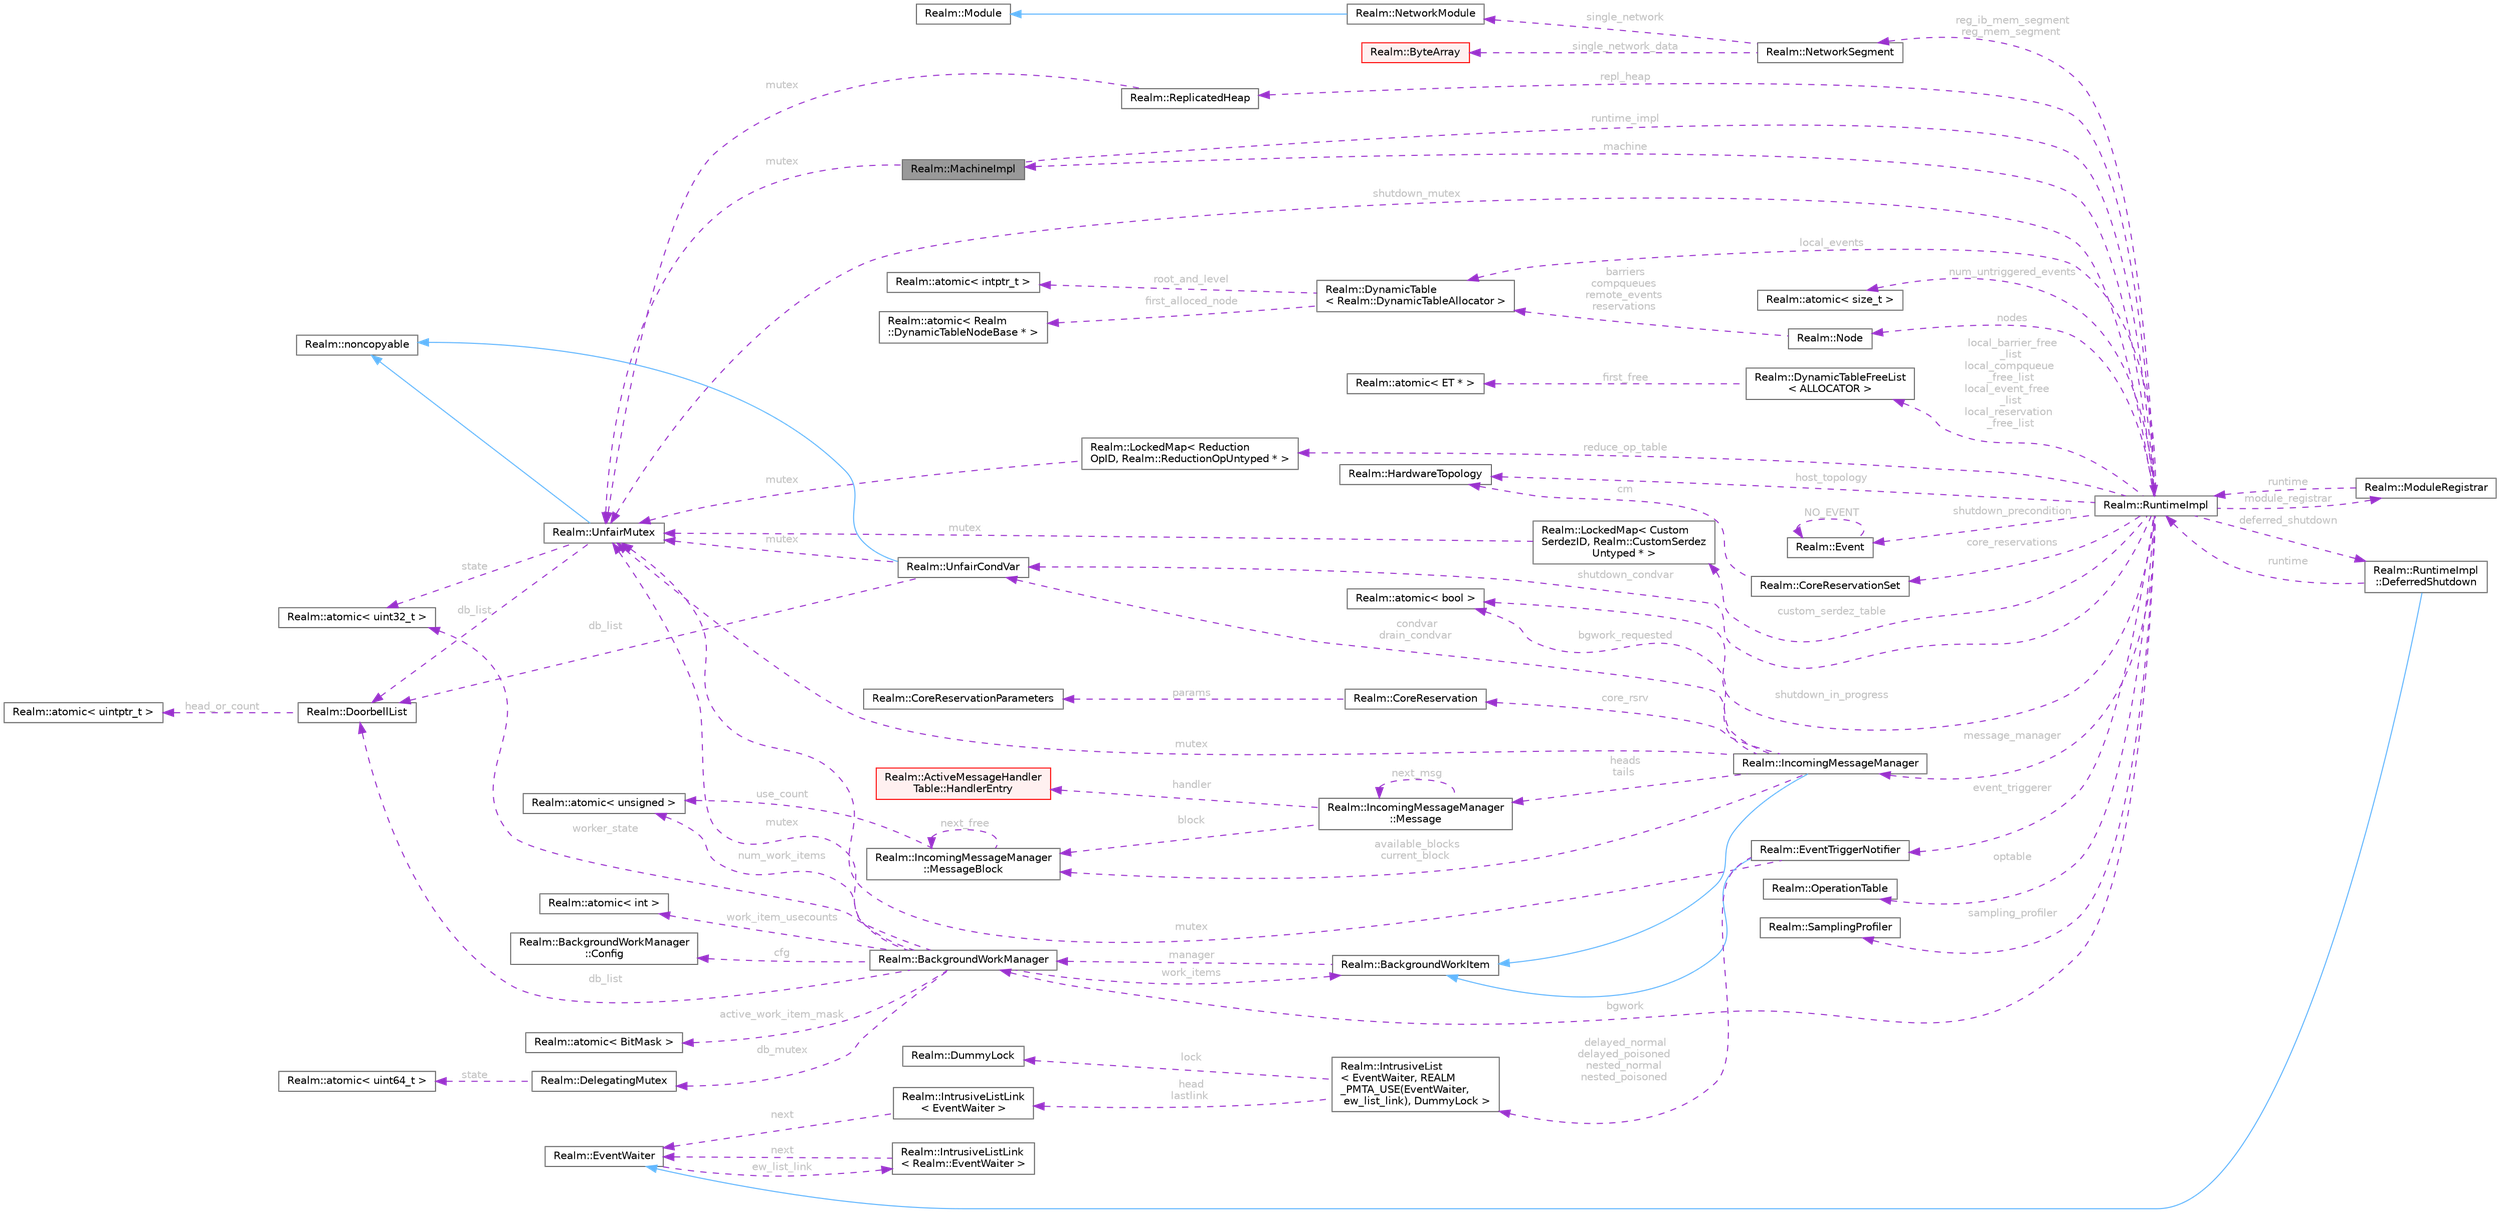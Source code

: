 digraph "Realm::MachineImpl"
{
 // LATEX_PDF_SIZE
  bgcolor="transparent";
  edge [fontname=Helvetica,fontsize=10,labelfontname=Helvetica,labelfontsize=10];
  node [fontname=Helvetica,fontsize=10,shape=box,height=0.2,width=0.4];
  rankdir="LR";
  Node1 [id="Node000001",label="Realm::MachineImpl",height=0.2,width=0.4,color="gray40", fillcolor="grey60", style="filled", fontcolor="black",tooltip=" "];
  Node2 -> Node1 [id="edge1_Node000001_Node000002",dir="back",color="darkorchid3",style="dashed",tooltip=" ",label=" mutex",fontcolor="grey" ];
  Node2 [id="Node000002",label="Realm::UnfairMutex",height=0.2,width=0.4,color="gray40", fillcolor="white", style="filled",URL="$classRealm_1_1UnfairMutex.html",tooltip=" "];
  Node3 -> Node2 [id="edge2_Node000002_Node000003",dir="back",color="steelblue1",style="solid",tooltip=" "];
  Node3 [id="Node000003",label="Realm::noncopyable",height=0.2,width=0.4,color="gray40", fillcolor="white", style="filled",URL="$classRealm_1_1noncopyable.html",tooltip=" "];
  Node4 -> Node2 [id="edge3_Node000002_Node000004",dir="back",color="darkorchid3",style="dashed",tooltip=" ",label=" state",fontcolor="grey" ];
  Node4 [id="Node000004",label="Realm::atomic\< uint32_t \>",height=0.2,width=0.4,color="gray40", fillcolor="white", style="filled",URL="$classRealm_1_1atomic.html",tooltip=" "];
  Node5 -> Node2 [id="edge4_Node000002_Node000005",dir="back",color="darkorchid3",style="dashed",tooltip=" ",label=" db_list",fontcolor="grey" ];
  Node5 [id="Node000005",label="Realm::DoorbellList",height=0.2,width=0.4,color="gray40", fillcolor="white", style="filled",URL="$classRealm_1_1DoorbellList.html",tooltip=" "];
  Node6 -> Node5 [id="edge5_Node000005_Node000006",dir="back",color="darkorchid3",style="dashed",tooltip=" ",label=" head_or_count",fontcolor="grey" ];
  Node6 [id="Node000006",label="Realm::atomic\< uintptr_t \>",height=0.2,width=0.4,color="gray40", fillcolor="white", style="filled",URL="$classRealm_1_1atomic.html",tooltip=" "];
  Node7 -> Node1 [id="edge6_Node000001_Node000007",dir="back",color="darkorchid3",style="dashed",tooltip=" ",label=" runtime_impl",fontcolor="grey" ];
  Node7 [id="Node000007",label="Realm::RuntimeImpl",height=0.2,width=0.4,color="gray40", fillcolor="white", style="filled",URL="$classRealm_1_1RuntimeImpl.html",tooltip=" "];
  Node1 -> Node7 [id="edge7_Node000007_Node000001",dir="back",color="darkorchid3",style="dashed",tooltip=" ",label=" machine",fontcolor="grey" ];
  Node8 -> Node7 [id="edge8_Node000007_Node000008",dir="back",color="darkorchid3",style="dashed",tooltip=" ",label=" reduce_op_table",fontcolor="grey" ];
  Node8 [id="Node000008",label="Realm::LockedMap\< Reduction\lOpID, Realm::ReductionOpUntyped * \>",height=0.2,width=0.4,color="gray40", fillcolor="white", style="filled",URL="$classRealm_1_1LockedMap.html",tooltip=" "];
  Node2 -> Node8 [id="edge9_Node000008_Node000002",dir="back",color="darkorchid3",style="dashed",tooltip=" ",label=" mutex",fontcolor="grey" ];
  Node9 -> Node7 [id="edge10_Node000007_Node000009",dir="back",color="darkorchid3",style="dashed",tooltip=" ",label=" custom_serdez_table",fontcolor="grey" ];
  Node9 [id="Node000009",label="Realm::LockedMap\< Custom\lSerdezID, Realm::CustomSerdez\lUntyped * \>",height=0.2,width=0.4,color="gray40", fillcolor="white", style="filled",URL="$classRealm_1_1LockedMap.html",tooltip=" "];
  Node2 -> Node9 [id="edge11_Node000009_Node000002",dir="back",color="darkorchid3",style="dashed",tooltip=" ",label=" mutex",fontcolor="grey" ];
  Node10 -> Node7 [id="edge12_Node000007_Node000010",dir="back",color="darkorchid3",style="dashed",tooltip=" ",label=" num_untriggered_events",fontcolor="grey" ];
  Node10 [id="Node000010",label="Realm::atomic\< size_t \>",height=0.2,width=0.4,color="gray40", fillcolor="white", style="filled",URL="$classRealm_1_1atomic.html",tooltip=" "];
  Node11 -> Node7 [id="edge13_Node000007_Node000011",dir="back",color="darkorchid3",style="dashed",tooltip=" ",label=" nodes",fontcolor="grey" ];
  Node11 [id="Node000011",label="Realm::Node",height=0.2,width=0.4,color="gray40", fillcolor="white", style="filled",URL="$structRealm_1_1Node.html",tooltip=" "];
  Node12 -> Node11 [id="edge14_Node000011_Node000012",dir="back",color="darkorchid3",style="dashed",tooltip=" ",label=" barriers\ncompqueues\nremote_events\nreservations",fontcolor="grey" ];
  Node12 [id="Node000012",label="Realm::DynamicTable\l\< Realm::DynamicTableAllocator \>",height=0.2,width=0.4,color="gray40", fillcolor="white", style="filled",URL="$classRealm_1_1DynamicTable.html",tooltip=" "];
  Node13 -> Node12 [id="edge15_Node000012_Node000013",dir="back",color="darkorchid3",style="dashed",tooltip=" ",label=" root_and_level",fontcolor="grey" ];
  Node13 [id="Node000013",label="Realm::atomic\< intptr_t \>",height=0.2,width=0.4,color="gray40", fillcolor="white", style="filled",URL="$classRealm_1_1atomic.html",tooltip=" "];
  Node14 -> Node12 [id="edge16_Node000012_Node000014",dir="back",color="darkorchid3",style="dashed",tooltip=" ",label=" first_alloced_node",fontcolor="grey" ];
  Node14 [id="Node000014",label="Realm::atomic\< Realm\l::DynamicTableNodeBase * \>",height=0.2,width=0.4,color="gray40", fillcolor="white", style="filled",URL="$classRealm_1_1atomic.html",tooltip=" "];
  Node12 -> Node7 [id="edge17_Node000007_Node000012",dir="back",color="darkorchid3",style="dashed",tooltip=" ",label=" local_events",fontcolor="grey" ];
  Node15 -> Node7 [id="edge18_Node000007_Node000015",dir="back",color="darkorchid3",style="dashed",tooltip=" ",label=" local_barrier_free\l_list\nlocal_compqueue\l_free_list\nlocal_event_free\l_list\nlocal_reservation\l_free_list",fontcolor="grey" ];
  Node15 [id="Node000015",label="Realm::DynamicTableFreeList\l\< ALLOCATOR \>",height=0.2,width=0.4,color="gray40", fillcolor="white", style="filled",URL="$classRealm_1_1DynamicTableFreeList.html",tooltip=" "];
  Node16 -> Node15 [id="edge19_Node000015_Node000016",dir="back",color="darkorchid3",style="dashed",tooltip=" ",label=" first_free",fontcolor="grey" ];
  Node16 [id="Node000016",label="Realm::atomic\< ET * \>",height=0.2,width=0.4,color="gray40", fillcolor="white", style="filled",URL="$classRealm_1_1atomic.html",tooltip=" "];
  Node2 -> Node7 [id="edge20_Node000007_Node000002",dir="back",color="darkorchid3",style="dashed",tooltip=" ",label=" shutdown_mutex",fontcolor="grey" ];
  Node17 -> Node7 [id="edge21_Node000007_Node000017",dir="back",color="darkorchid3",style="dashed",tooltip=" ",label=" shutdown_condvar",fontcolor="grey" ];
  Node17 [id="Node000017",label="Realm::UnfairCondVar",height=0.2,width=0.4,color="gray40", fillcolor="white", style="filled",URL="$classRealm_1_1UnfairCondVar.html",tooltip=" "];
  Node3 -> Node17 [id="edge22_Node000017_Node000003",dir="back",color="steelblue1",style="solid",tooltip=" "];
  Node2 -> Node17 [id="edge23_Node000017_Node000002",dir="back",color="darkorchid3",style="dashed",tooltip=" ",label=" mutex",fontcolor="grey" ];
  Node5 -> Node17 [id="edge24_Node000017_Node000005",dir="back",color="darkorchid3",style="dashed",tooltip=" ",label=" db_list",fontcolor="grey" ];
  Node18 -> Node7 [id="edge25_Node000007_Node000018",dir="back",color="darkorchid3",style="dashed",tooltip=" ",label=" shutdown_precondition",fontcolor="grey" ];
  Node18 [id="Node000018",label="Realm::Event",height=0.2,width=0.4,color="gray40", fillcolor="white", style="filled",URL="$classRealm_1_1Event.html",tooltip=" "];
  Node18 -> Node18 [id="edge26_Node000018_Node000018",dir="back",color="darkorchid3",style="dashed",tooltip=" ",label=" NO_EVENT",fontcolor="grey" ];
  Node19 -> Node7 [id="edge27_Node000007_Node000019",dir="back",color="darkorchid3",style="dashed",tooltip=" ",label=" shutdown_in_progress",fontcolor="grey" ];
  Node19 [id="Node000019",label="Realm::atomic\< bool \>",height=0.2,width=0.4,color="gray40", fillcolor="white", style="filled",URL="$classRealm_1_1atomic.html",tooltip=" "];
  Node20 -> Node7 [id="edge28_Node000007_Node000020",dir="back",color="darkorchid3",style="dashed",tooltip=" ",label=" host_topology",fontcolor="grey" ];
  Node20 [id="Node000020",label="Realm::HardwareTopology",height=0.2,width=0.4,color="gray40", fillcolor="white", style="filled",URL="$classRealm_1_1HardwareTopology.html",tooltip="Represents the topology of the host processor cores and memory."];
  Node21 -> Node7 [id="edge29_Node000007_Node000021",dir="back",color="darkorchid3",style="dashed",tooltip=" ",label=" core_reservations",fontcolor="grey" ];
  Node21 [id="Node000021",label="Realm::CoreReservationSet",height=0.2,width=0.4,color="gray40", fillcolor="white", style="filled",URL="$classRealm_1_1CoreReservationSet.html",tooltip=" "];
  Node20 -> Node21 [id="edge30_Node000021_Node000020",dir="back",color="darkorchid3",style="dashed",tooltip=" ",label=" cm",fontcolor="grey" ];
  Node22 -> Node7 [id="edge31_Node000007_Node000022",dir="back",color="darkorchid3",style="dashed",tooltip=" ",label=" bgwork",fontcolor="grey" ];
  Node22 [id="Node000022",label="Realm::BackgroundWorkManager",height=0.2,width=0.4,color="gray40", fillcolor="white", style="filled",URL="$classRealm_1_1BackgroundWorkManager.html",tooltip=" "];
  Node23 -> Node22 [id="edge32_Node000022_Node000023",dir="back",color="darkorchid3",style="dashed",tooltip=" ",label=" cfg",fontcolor="grey" ];
  Node23 [id="Node000023",label="Realm::BackgroundWorkManager\l::Config",height=0.2,width=0.4,color="gray40", fillcolor="white", style="filled",URL="$structRealm_1_1BackgroundWorkManager_1_1Config.html",tooltip=" "];
  Node2 -> Node22 [id="edge33_Node000022_Node000002",dir="back",color="darkorchid3",style="dashed",tooltip=" ",label=" mutex",fontcolor="grey" ];
  Node24 -> Node22 [id="edge34_Node000022_Node000024",dir="back",color="darkorchid3",style="dashed",tooltip=" ",label=" num_work_items",fontcolor="grey" ];
  Node24 [id="Node000024",label="Realm::atomic\< unsigned \>",height=0.2,width=0.4,color="gray40", fillcolor="white", style="filled",URL="$classRealm_1_1atomic.html",tooltip=" "];
  Node25 -> Node22 [id="edge35_Node000022_Node000025",dir="back",color="darkorchid3",style="dashed",tooltip=" ",label=" active_work_item_mask",fontcolor="grey" ];
  Node25 [id="Node000025",label="Realm::atomic\< BitMask \>",height=0.2,width=0.4,color="gray40", fillcolor="white", style="filled",URL="$classRealm_1_1atomic.html",tooltip=" "];
  Node26 -> Node22 [id="edge36_Node000022_Node000026",dir="back",color="darkorchid3",style="dashed",tooltip=" ",label=" work_item_usecounts",fontcolor="grey" ];
  Node26 [id="Node000026",label="Realm::atomic\< int \>",height=0.2,width=0.4,color="gray40", fillcolor="white", style="filled",URL="$classRealm_1_1atomic.html",tooltip=" "];
  Node27 -> Node22 [id="edge37_Node000022_Node000027",dir="back",color="darkorchid3",style="dashed",tooltip=" ",label=" work_items",fontcolor="grey" ];
  Node27 [id="Node000027",label="Realm::BackgroundWorkItem",height=0.2,width=0.4,color="gray40", fillcolor="white", style="filled",URL="$classRealm_1_1BackgroundWorkItem.html",tooltip=" "];
  Node22 -> Node27 [id="edge38_Node000027_Node000022",dir="back",color="darkorchid3",style="dashed",tooltip=" ",label=" manager",fontcolor="grey" ];
  Node4 -> Node22 [id="edge39_Node000022_Node000004",dir="back",color="darkorchid3",style="dashed",tooltip=" ",label=" worker_state",fontcolor="grey" ];
  Node28 -> Node22 [id="edge40_Node000022_Node000028",dir="back",color="darkorchid3",style="dashed",tooltip=" ",label=" db_mutex",fontcolor="grey" ];
  Node28 [id="Node000028",label="Realm::DelegatingMutex",height=0.2,width=0.4,color="gray40", fillcolor="white", style="filled",URL="$classRealm_1_1DelegatingMutex.html",tooltip=" "];
  Node29 -> Node28 [id="edge41_Node000028_Node000029",dir="back",color="darkorchid3",style="dashed",tooltip=" ",label=" state",fontcolor="grey" ];
  Node29 [id="Node000029",label="Realm::atomic\< uint64_t \>",height=0.2,width=0.4,color="gray40", fillcolor="white", style="filled",URL="$classRealm_1_1atomic.html",tooltip=" "];
  Node5 -> Node22 [id="edge42_Node000022_Node000005",dir="back",color="darkorchid3",style="dashed",tooltip=" ",label=" db_list",fontcolor="grey" ];
  Node30 -> Node7 [id="edge43_Node000007_Node000030",dir="back",color="darkorchid3",style="dashed",tooltip=" ",label=" message_manager",fontcolor="grey" ];
  Node30 [id="Node000030",label="Realm::IncomingMessageManager",height=0.2,width=0.4,color="gray40", fillcolor="white", style="filled",URL="$classRealm_1_1IncomingMessageManager.html",tooltip=" "];
  Node27 -> Node30 [id="edge44_Node000030_Node000027",dir="back",color="steelblue1",style="solid",tooltip=" "];
  Node19 -> Node30 [id="edge45_Node000030_Node000019",dir="back",color="darkorchid3",style="dashed",tooltip=" ",label=" bgwork_requested",fontcolor="grey" ];
  Node31 -> Node30 [id="edge46_Node000030_Node000031",dir="back",color="darkorchid3",style="dashed",tooltip=" ",label=" heads\ntails",fontcolor="grey" ];
  Node31 [id="Node000031",label="Realm::IncomingMessageManager\l::Message",height=0.2,width=0.4,color="gray40", fillcolor="white", style="filled",URL="$structRealm_1_1IncomingMessageManager_1_1Message.html",tooltip=" "];
  Node32 -> Node31 [id="edge47_Node000031_Node000032",dir="back",color="darkorchid3",style="dashed",tooltip=" ",label=" block",fontcolor="grey" ];
  Node32 [id="Node000032",label="Realm::IncomingMessageManager\l::MessageBlock",height=0.2,width=0.4,color="gray40", fillcolor="white", style="filled",URL="$structRealm_1_1IncomingMessageManager_1_1MessageBlock.html",tooltip=" "];
  Node24 -> Node32 [id="edge48_Node000032_Node000024",dir="back",color="darkorchid3",style="dashed",tooltip=" ",label=" use_count",fontcolor="grey" ];
  Node32 -> Node32 [id="edge49_Node000032_Node000032",dir="back",color="darkorchid3",style="dashed",tooltip=" ",label=" next_free",fontcolor="grey" ];
  Node31 -> Node31 [id="edge50_Node000031_Node000031",dir="back",color="darkorchid3",style="dashed",tooltip=" ",label=" next_msg",fontcolor="grey" ];
  Node33 -> Node31 [id="edge51_Node000031_Node000033",dir="back",color="darkorchid3",style="dashed",tooltip=" ",label=" handler",fontcolor="grey" ];
  Node33 [id="Node000033",label="Realm::ActiveMessageHandler\lTable::HandlerEntry",height=0.2,width=0.4,color="red", fillcolor="#FFF0F0", style="filled",URL="$structRealm_1_1ActiveMessageHandlerTable_1_1HandlerEntry.html",tooltip=" "];
  Node2 -> Node30 [id="edge52_Node000030_Node000002",dir="back",color="darkorchid3",style="dashed",tooltip=" ",label=" mutex",fontcolor="grey" ];
  Node17 -> Node30 [id="edge53_Node000030_Node000017",dir="back",color="darkorchid3",style="dashed",tooltip=" ",label=" condvar\ndrain_condvar",fontcolor="grey" ];
  Node36 -> Node30 [id="edge54_Node000030_Node000036",dir="back",color="darkorchid3",style="dashed",tooltip=" ",label=" core_rsrv",fontcolor="grey" ];
  Node36 [id="Node000036",label="Realm::CoreReservation",height=0.2,width=0.4,color="gray40", fillcolor="white", style="filled",URL="$classRealm_1_1CoreReservation.html",tooltip=" "];
  Node37 -> Node36 [id="edge55_Node000036_Node000037",dir="back",color="darkorchid3",style="dashed",tooltip=" ",label=" params",fontcolor="grey" ];
  Node37 [id="Node000037",label="Realm::CoreReservationParameters",height=0.2,width=0.4,color="gray40", fillcolor="white", style="filled",URL="$classRealm_1_1CoreReservationParameters.html",tooltip=" "];
  Node32 -> Node30 [id="edge56_Node000030_Node000032",dir="back",color="darkorchid3",style="dashed",tooltip=" ",label=" available_blocks\ncurrent_block",fontcolor="grey" ];
  Node38 -> Node7 [id="edge57_Node000007_Node000038",dir="back",color="darkorchid3",style="dashed",tooltip=" ",label=" event_triggerer",fontcolor="grey" ];
  Node38 [id="Node000038",label="Realm::EventTriggerNotifier",height=0.2,width=0.4,color="gray40", fillcolor="white", style="filled",URL="$classRealm_1_1EventTriggerNotifier.html",tooltip=" "];
  Node27 -> Node38 [id="edge58_Node000038_Node000027",dir="back",color="steelblue1",style="solid",tooltip=" "];
  Node2 -> Node38 [id="edge59_Node000038_Node000002",dir="back",color="darkorchid3",style="dashed",tooltip=" ",label=" mutex",fontcolor="grey" ];
  Node39 -> Node38 [id="edge60_Node000038_Node000039",dir="back",color="darkorchid3",style="dashed",tooltip=" ",label=" delayed_normal\ndelayed_poisoned\nnested_normal\nnested_poisoned",fontcolor="grey" ];
  Node39 [id="Node000039",label="Realm::IntrusiveList\l\< EventWaiter, REALM\l_PMTA_USE(EventWaiter,\l ew_list_link), DummyLock \>",height=0.2,width=0.4,color="gray40", fillcolor="white", style="filled",URL="$classRealm_1_1IntrusiveList.html",tooltip=" "];
  Node40 -> Node39 [id="edge61_Node000039_Node000040",dir="back",color="darkorchid3",style="dashed",tooltip=" ",label=" lock",fontcolor="grey" ];
  Node40 [id="Node000040",label="Realm::DummyLock",height=0.2,width=0.4,color="gray40", fillcolor="white", style="filled",URL="$classRealm_1_1DummyLock.html",tooltip=" "];
  Node41 -> Node39 [id="edge62_Node000039_Node000041",dir="back",color="darkorchid3",style="dashed",tooltip=" ",label=" head\nlastlink",fontcolor="grey" ];
  Node41 [id="Node000041",label="Realm::IntrusiveListLink\l\< EventWaiter \>",height=0.2,width=0.4,color="gray40", fillcolor="white", style="filled",URL="$structRealm_1_1IntrusiveListLink.html",tooltip=" "];
  Node42 -> Node41 [id="edge63_Node000041_Node000042",dir="back",color="darkorchid3",style="dashed",tooltip=" ",label=" next",fontcolor="grey" ];
  Node42 [id="Node000042",label="Realm::EventWaiter",height=0.2,width=0.4,color="gray40", fillcolor="white", style="filled",URL="$classRealm_1_1EventWaiter.html",tooltip=" "];
  Node43 -> Node42 [id="edge64_Node000042_Node000043",dir="back",color="darkorchid3",style="dashed",tooltip=" ",label=" ew_list_link",fontcolor="grey" ];
  Node43 [id="Node000043",label="Realm::IntrusiveListLink\l\< Realm::EventWaiter \>",height=0.2,width=0.4,color="gray40", fillcolor="white", style="filled",URL="$structRealm_1_1IntrusiveListLink.html",tooltip=" "];
  Node42 -> Node43 [id="edge65_Node000043_Node000042",dir="back",color="darkorchid3",style="dashed",tooltip=" ",label=" next",fontcolor="grey" ];
  Node44 -> Node7 [id="edge66_Node000007_Node000044",dir="back",color="darkorchid3",style="dashed",tooltip=" ",label=" optable",fontcolor="grey" ];
  Node44 [id="Node000044",label="Realm::OperationTable",height=0.2,width=0.4,color="gray40", fillcolor="white", style="filled",URL="$classRealm_1_1OperationTable.html",tooltip=" "];
  Node45 -> Node7 [id="edge67_Node000007_Node000045",dir="back",color="darkorchid3",style="dashed",tooltip=" ",label=" sampling_profiler",fontcolor="grey" ];
  Node45 [id="Node000045",label="Realm::SamplingProfiler",height=0.2,width=0.4,color="gray40", fillcolor="white", style="filled",URL="$classRealm_1_1SamplingProfiler.html",tooltip=" "];
  Node46 -> Node7 [id="edge68_Node000007_Node000046",dir="back",color="darkorchid3",style="dashed",tooltip=" ",label=" repl_heap",fontcolor="grey" ];
  Node46 [id="Node000046",label="Realm::ReplicatedHeap",height=0.2,width=0.4,color="gray40", fillcolor="white", style="filled",URL="$classRealm_1_1ReplicatedHeap.html",tooltip=" "];
  Node2 -> Node46 [id="edge69_Node000046_Node000002",dir="back",color="darkorchid3",style="dashed",tooltip=" ",label=" mutex",fontcolor="grey" ];
  Node47 -> Node7 [id="edge70_Node000007_Node000047",dir="back",color="darkorchid3",style="dashed",tooltip=" ",label=" deferred_shutdown",fontcolor="grey" ];
  Node47 [id="Node000047",label="Realm::RuntimeImpl\l::DeferredShutdown",height=0.2,width=0.4,color="gray40", fillcolor="white", style="filled",URL="$classRealm_1_1RuntimeImpl_1_1DeferredShutdown.html",tooltip=" "];
  Node42 -> Node47 [id="edge71_Node000047_Node000042",dir="back",color="steelblue1",style="solid",tooltip=" "];
  Node7 -> Node47 [id="edge72_Node000047_Node000007",dir="back",color="darkorchid3",style="dashed",tooltip=" ",label=" runtime",fontcolor="grey" ];
  Node48 -> Node7 [id="edge73_Node000007_Node000048",dir="back",color="darkorchid3",style="dashed",tooltip=" ",label=" reg_ib_mem_segment\nreg_mem_segment",fontcolor="grey" ];
  Node48 [id="Node000048",label="Realm::NetworkSegment",height=0.2,width=0.4,color="gray40", fillcolor="white", style="filled",URL="$classRealm_1_1NetworkSegment.html",tooltip=" "];
  Node49 -> Node48 [id="edge74_Node000048_Node000049",dir="back",color="darkorchid3",style="dashed",tooltip=" ",label=" single_network",fontcolor="grey" ];
  Node49 [id="Node000049",label="Realm::NetworkModule",height=0.2,width=0.4,color="gray40", fillcolor="white", style="filled",URL="$classRealm_1_1NetworkModule.html",tooltip=" "];
  Node50 -> Node49 [id="edge75_Node000049_Node000050",dir="back",color="steelblue1",style="solid",tooltip=" "];
  Node50 [id="Node000050",label="Realm::Module",height=0.2,width=0.4,color="gray40", fillcolor="white", style="filled",URL="$classRealm_1_1Module.html",tooltip=" "];
  Node51 -> Node48 [id="edge76_Node000048_Node000051",dir="back",color="darkorchid3",style="dashed",tooltip=" ",label=" single_network_data",fontcolor="grey" ];
  Node51 [id="Node000051",label="Realm::ByteArray",height=0.2,width=0.4,color="red", fillcolor="#FFF0F0", style="filled",URL="$classRealm_1_1ByteArray.html",tooltip=" "];
  Node53 -> Node7 [id="edge77_Node000007_Node000053",dir="back",color="darkorchid3",style="dashed",tooltip=" ",label=" module_registrar",fontcolor="grey" ];
  Node53 [id="Node000053",label="Realm::ModuleRegistrar",height=0.2,width=0.4,color="gray40", fillcolor="white", style="filled",URL="$classRealm_1_1ModuleRegistrar.html",tooltip=" "];
  Node7 -> Node53 [id="edge78_Node000053_Node000007",dir="back",color="darkorchid3",style="dashed",tooltip=" ",label=" runtime",fontcolor="grey" ];
}

